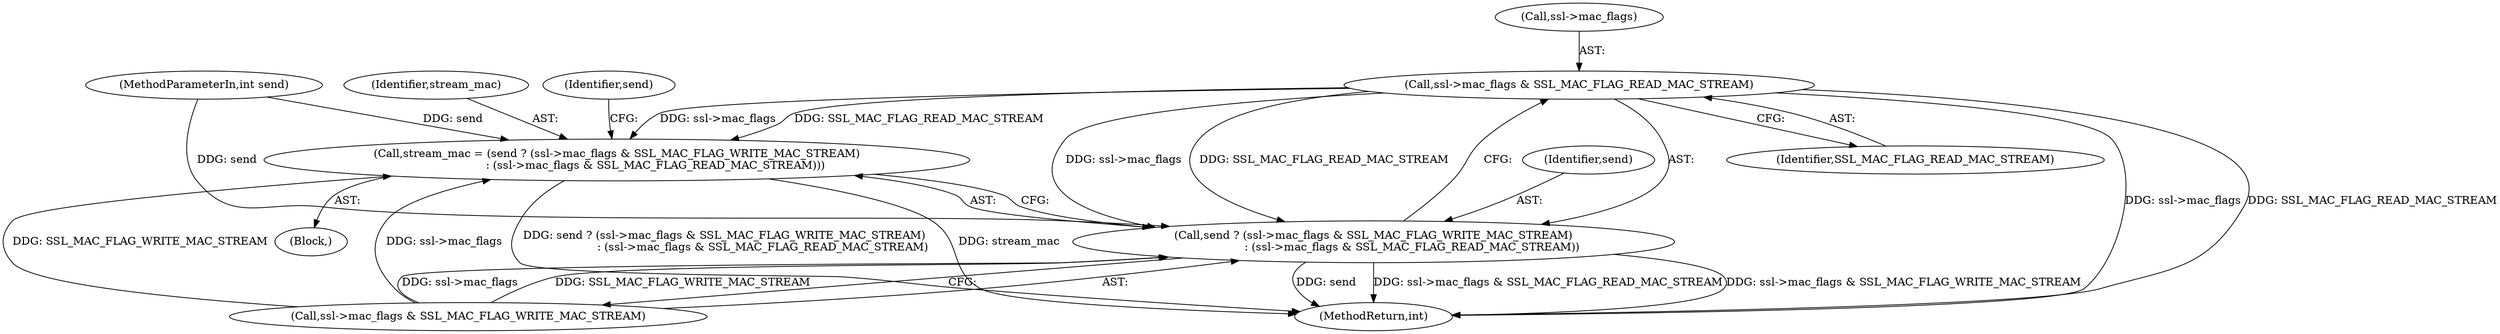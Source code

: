 digraph "0_openssl_4ad93618d26a3ea23d36ad5498ff4f59eff3a4d2_3@pointer" {
"1000129" [label="(Call,ssl->mac_flags & SSL_MAC_FLAG_READ_MAC_STREAM)"];
"1000120" [label="(Call,stream_mac = (send ? (ssl->mac_flags & SSL_MAC_FLAG_WRITE_MAC_STREAM)\n                      : (ssl->mac_flags & SSL_MAC_FLAG_READ_MAC_STREAM)))"];
"1000122" [label="(Call,send ? (ssl->mac_flags & SSL_MAC_FLAG_WRITE_MAC_STREAM)\n                      : (ssl->mac_flags & SSL_MAC_FLAG_READ_MAC_STREAM))"];
"1000120" [label="(Call,stream_mac = (send ? (ssl->mac_flags & SSL_MAC_FLAG_WRITE_MAC_STREAM)\n                      : (ssl->mac_flags & SSL_MAC_FLAG_READ_MAC_STREAM)))"];
"1000123" [label="(Identifier,send)"];
"1000506" [label="(MethodReturn,int)"];
"1000130" [label="(Call,ssl->mac_flags)"];
"1000122" [label="(Call,send ? (ssl->mac_flags & SSL_MAC_FLAG_WRITE_MAC_STREAM)\n                      : (ssl->mac_flags & SSL_MAC_FLAG_READ_MAC_STREAM))"];
"1000108" [label="(Block,)"];
"1000121" [label="(Identifier,stream_mac)"];
"1000136" [label="(Identifier,send)"];
"1000107" [label="(MethodParameterIn,int send)"];
"1000133" [label="(Identifier,SSL_MAC_FLAG_READ_MAC_STREAM)"];
"1000129" [label="(Call,ssl->mac_flags & SSL_MAC_FLAG_READ_MAC_STREAM)"];
"1000124" [label="(Call,ssl->mac_flags & SSL_MAC_FLAG_WRITE_MAC_STREAM)"];
"1000129" -> "1000122"  [label="AST: "];
"1000129" -> "1000133"  [label="CFG: "];
"1000130" -> "1000129"  [label="AST: "];
"1000133" -> "1000129"  [label="AST: "];
"1000122" -> "1000129"  [label="CFG: "];
"1000129" -> "1000506"  [label="DDG: ssl->mac_flags"];
"1000129" -> "1000506"  [label="DDG: SSL_MAC_FLAG_READ_MAC_STREAM"];
"1000129" -> "1000120"  [label="DDG: ssl->mac_flags"];
"1000129" -> "1000120"  [label="DDG: SSL_MAC_FLAG_READ_MAC_STREAM"];
"1000129" -> "1000122"  [label="DDG: ssl->mac_flags"];
"1000129" -> "1000122"  [label="DDG: SSL_MAC_FLAG_READ_MAC_STREAM"];
"1000120" -> "1000108"  [label="AST: "];
"1000120" -> "1000122"  [label="CFG: "];
"1000121" -> "1000120"  [label="AST: "];
"1000122" -> "1000120"  [label="AST: "];
"1000136" -> "1000120"  [label="CFG: "];
"1000120" -> "1000506"  [label="DDG: stream_mac"];
"1000120" -> "1000506"  [label="DDG: send ? (ssl->mac_flags & SSL_MAC_FLAG_WRITE_MAC_STREAM)\n                      : (ssl->mac_flags & SSL_MAC_FLAG_READ_MAC_STREAM)"];
"1000107" -> "1000120"  [label="DDG: send"];
"1000124" -> "1000120"  [label="DDG: ssl->mac_flags"];
"1000124" -> "1000120"  [label="DDG: SSL_MAC_FLAG_WRITE_MAC_STREAM"];
"1000122" -> "1000124"  [label="CFG: "];
"1000123" -> "1000122"  [label="AST: "];
"1000124" -> "1000122"  [label="AST: "];
"1000122" -> "1000506"  [label="DDG: send"];
"1000122" -> "1000506"  [label="DDG: ssl->mac_flags & SSL_MAC_FLAG_READ_MAC_STREAM"];
"1000122" -> "1000506"  [label="DDG: ssl->mac_flags & SSL_MAC_FLAG_WRITE_MAC_STREAM"];
"1000107" -> "1000122"  [label="DDG: send"];
"1000124" -> "1000122"  [label="DDG: ssl->mac_flags"];
"1000124" -> "1000122"  [label="DDG: SSL_MAC_FLAG_WRITE_MAC_STREAM"];
}
